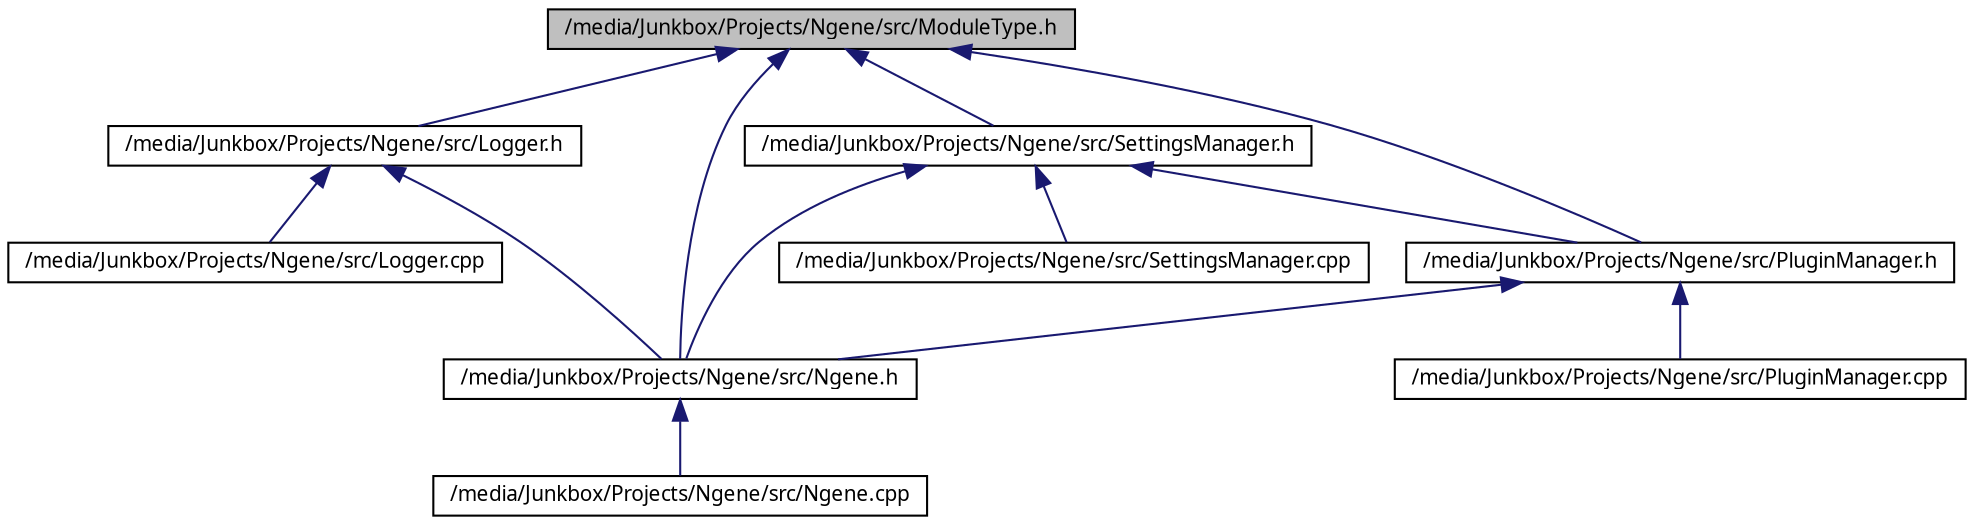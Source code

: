 digraph G
{
  edge [fontname="FreeSans.ttf",fontsize=10,labelfontname="FreeSans.ttf",labelfontsize=10];
  node [fontname="FreeSans.ttf",fontsize=10,shape=record];
  Node1 [label="/media/Junkbox/Projects/Ngene/src/ModuleType.h",height=0.2,width=0.4,color="black", fillcolor="grey75", style="filled" fontcolor="black"];
  Node1 -> Node2 [dir=back,color="midnightblue",fontsize=10,style="solid",fontname="FreeSans.ttf"];
  Node2 [label="/media/Junkbox/Projects/Ngene/src/Logger.h",height=0.2,width=0.4,color="black", fillcolor="white", style="filled",URL="$Logger_8h.html"];
  Node2 -> Node3 [dir=back,color="midnightblue",fontsize=10,style="solid",fontname="FreeSans.ttf"];
  Node3 [label="/media/Junkbox/Projects/Ngene/src/Logger.cpp",height=0.2,width=0.4,color="black", fillcolor="white", style="filled",URL="$Logger_8cpp.html"];
  Node2 -> Node4 [dir=back,color="midnightblue",fontsize=10,style="solid",fontname="FreeSans.ttf"];
  Node4 [label="/media/Junkbox/Projects/Ngene/src/Ngene.h",height=0.2,width=0.4,color="black", fillcolor="white", style="filled",URL="$Ngene_8h.html"];
  Node4 -> Node5 [dir=back,color="midnightblue",fontsize=10,style="solid",fontname="FreeSans.ttf"];
  Node5 [label="/media/Junkbox/Projects/Ngene/src/Ngene.cpp",height=0.2,width=0.4,color="black", fillcolor="white", style="filled",URL="$Ngene_8cpp.html"];
  Node1 -> Node4 [dir=back,color="midnightblue",fontsize=10,style="solid",fontname="FreeSans.ttf"];
  Node1 -> Node6 [dir=back,color="midnightblue",fontsize=10,style="solid",fontname="FreeSans.ttf"];
  Node6 [label="/media/Junkbox/Projects/Ngene/src/SettingsManager.h",height=0.2,width=0.4,color="black", fillcolor="white", style="filled",URL="$SettingsManager_8h.html"];
  Node6 -> Node4 [dir=back,color="midnightblue",fontsize=10,style="solid",fontname="FreeSans.ttf"];
  Node6 -> Node7 [dir=back,color="midnightblue",fontsize=10,style="solid",fontname="FreeSans.ttf"];
  Node7 [label="/media/Junkbox/Projects/Ngene/src/PluginManager.h",height=0.2,width=0.4,color="black", fillcolor="white", style="filled",URL="$PluginManager_8h.html"];
  Node7 -> Node4 [dir=back,color="midnightblue",fontsize=10,style="solid",fontname="FreeSans.ttf"];
  Node7 -> Node8 [dir=back,color="midnightblue",fontsize=10,style="solid",fontname="FreeSans.ttf"];
  Node8 [label="/media/Junkbox/Projects/Ngene/src/PluginManager.cpp",height=0.2,width=0.4,color="black", fillcolor="white", style="filled",URL="$PluginManager_8cpp.html"];
  Node6 -> Node9 [dir=back,color="midnightblue",fontsize=10,style="solid",fontname="FreeSans.ttf"];
  Node9 [label="/media/Junkbox/Projects/Ngene/src/SettingsManager.cpp",height=0.2,width=0.4,color="black", fillcolor="white", style="filled",URL="$SettingsManager_8cpp.html"];
  Node1 -> Node7 [dir=back,color="midnightblue",fontsize=10,style="solid",fontname="FreeSans.ttf"];
}

